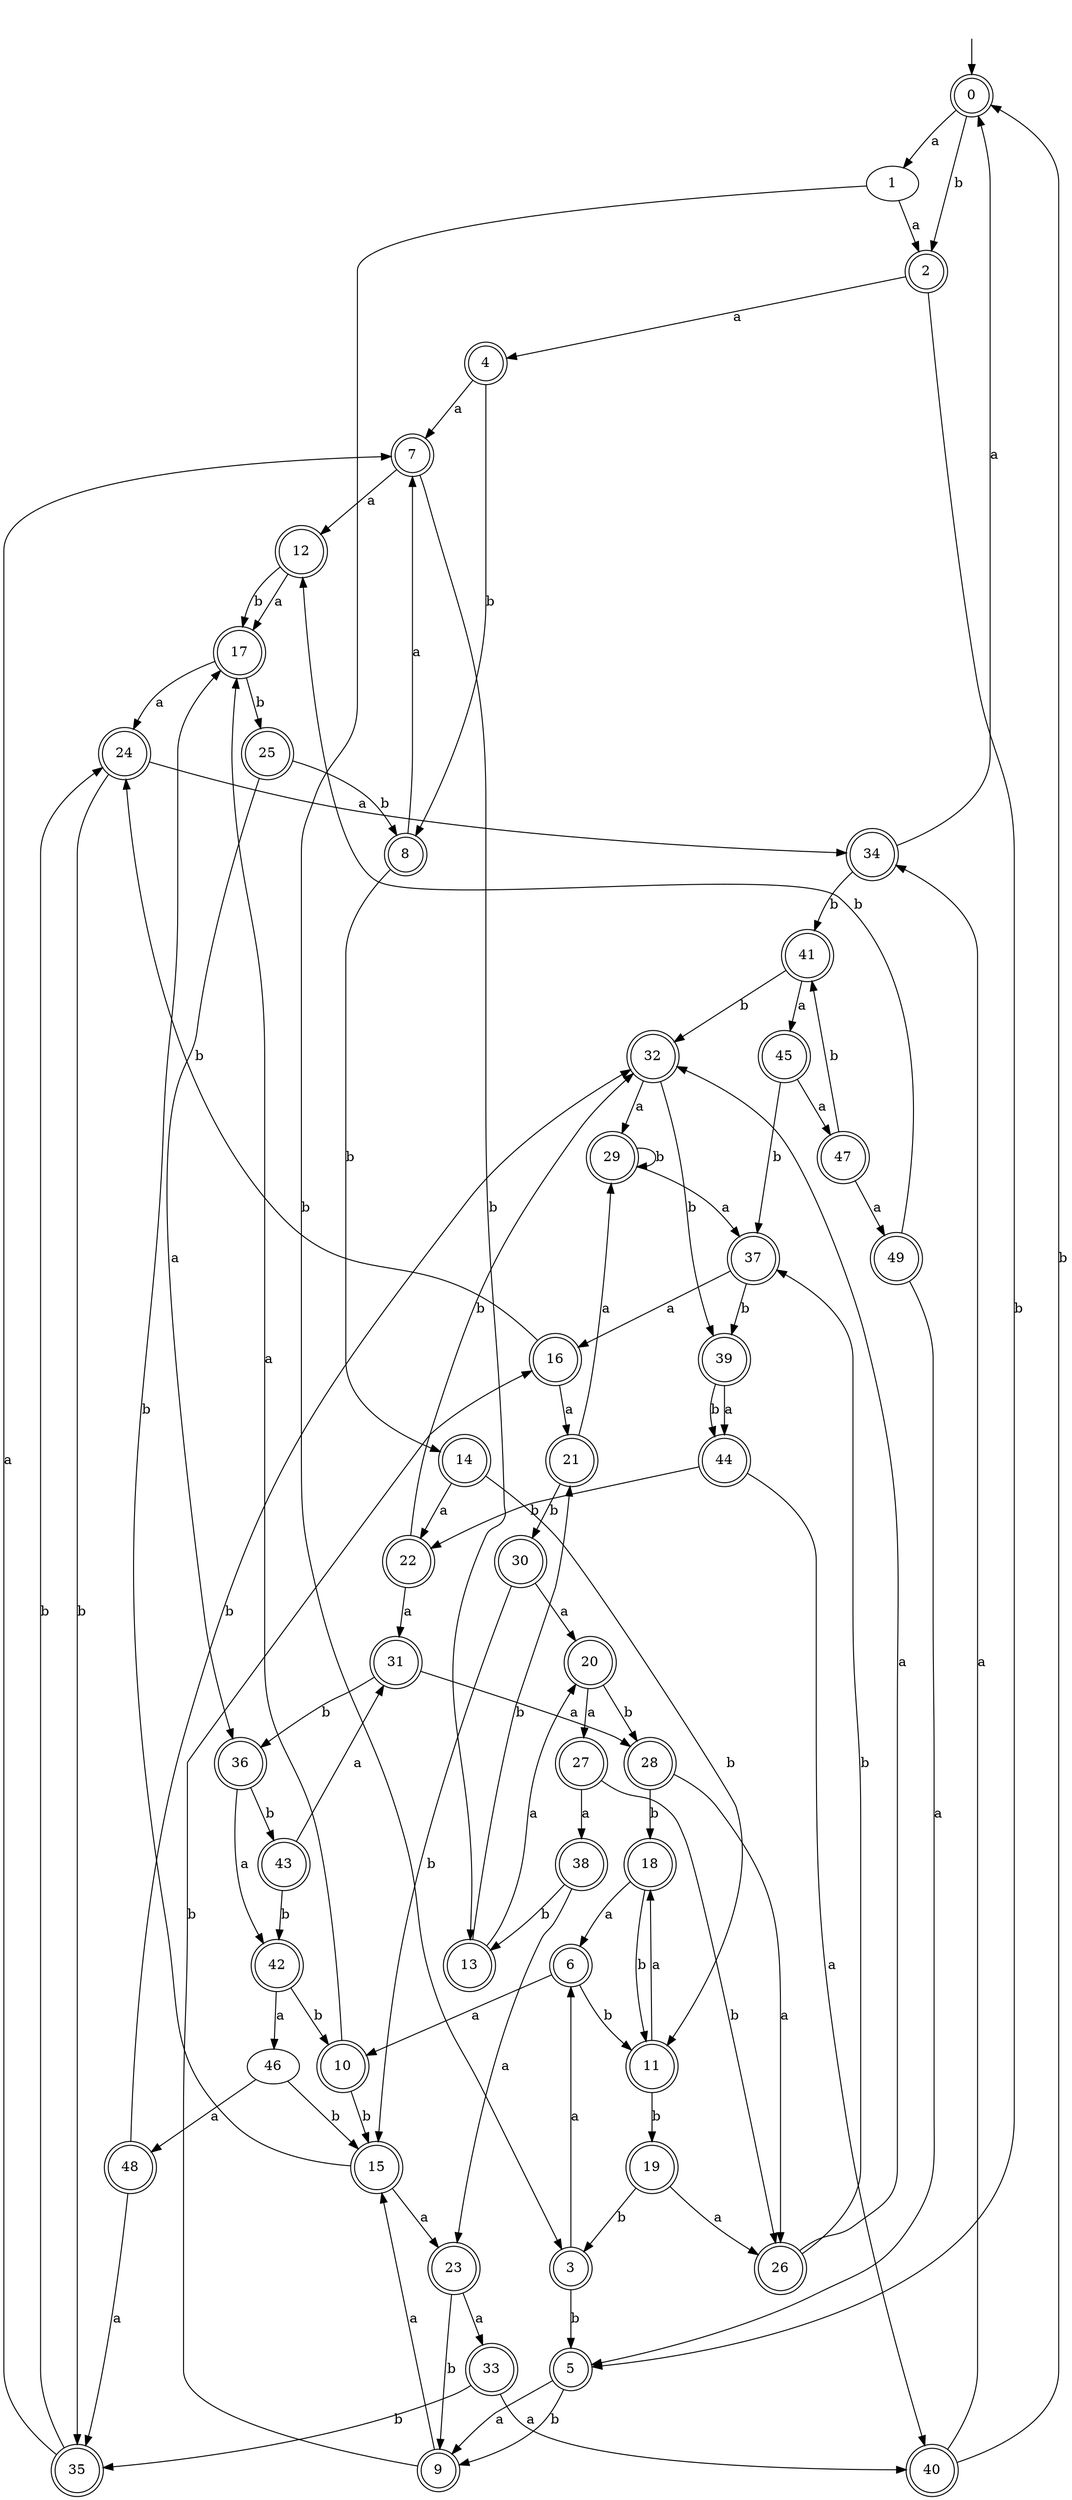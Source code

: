 digraph RandomDFA {
  __start0 [label="", shape=none];
  __start0 -> 0 [label=""];
  0 [shape=circle] [shape=doublecircle]
  0 -> 1 [label="a"]
  0 -> 2 [label="b"]
  1
  1 -> 2 [label="a"]
  1 -> 3 [label="b"]
  2 [shape=doublecircle]
  2 -> 4 [label="a"]
  2 -> 5 [label="b"]
  3 [shape=doublecircle]
  3 -> 6 [label="a"]
  3 -> 5 [label="b"]
  4 [shape=doublecircle]
  4 -> 7 [label="a"]
  4 -> 8 [label="b"]
  5 [shape=doublecircle]
  5 -> 9 [label="a"]
  5 -> 9 [label="b"]
  6 [shape=doublecircle]
  6 -> 10 [label="a"]
  6 -> 11 [label="b"]
  7 [shape=doublecircle]
  7 -> 12 [label="a"]
  7 -> 13 [label="b"]
  8 [shape=doublecircle]
  8 -> 7 [label="a"]
  8 -> 14 [label="b"]
  9 [shape=doublecircle]
  9 -> 15 [label="a"]
  9 -> 16 [label="b"]
  10 [shape=doublecircle]
  10 -> 17 [label="a"]
  10 -> 15 [label="b"]
  11 [shape=doublecircle]
  11 -> 18 [label="a"]
  11 -> 19 [label="b"]
  12 [shape=doublecircle]
  12 -> 17 [label="a"]
  12 -> 17 [label="b"]
  13 [shape=doublecircle]
  13 -> 20 [label="a"]
  13 -> 21 [label="b"]
  14 [shape=doublecircle]
  14 -> 22 [label="a"]
  14 -> 11 [label="b"]
  15 [shape=doublecircle]
  15 -> 23 [label="a"]
  15 -> 17 [label="b"]
  16 [shape=doublecircle]
  16 -> 21 [label="a"]
  16 -> 24 [label="b"]
  17 [shape=doublecircle]
  17 -> 24 [label="a"]
  17 -> 25 [label="b"]
  18 [shape=doublecircle]
  18 -> 6 [label="a"]
  18 -> 11 [label="b"]
  19 [shape=doublecircle]
  19 -> 26 [label="a"]
  19 -> 3 [label="b"]
  20 [shape=doublecircle]
  20 -> 27 [label="a"]
  20 -> 28 [label="b"]
  21 [shape=doublecircle]
  21 -> 29 [label="a"]
  21 -> 30 [label="b"]
  22 [shape=doublecircle]
  22 -> 31 [label="a"]
  22 -> 32 [label="b"]
  23 [shape=doublecircle]
  23 -> 33 [label="a"]
  23 -> 9 [label="b"]
  24 [shape=doublecircle]
  24 -> 34 [label="a"]
  24 -> 35 [label="b"]
  25 [shape=doublecircle]
  25 -> 36 [label="a"]
  25 -> 8 [label="b"]
  26 [shape=doublecircle]
  26 -> 32 [label="a"]
  26 -> 37 [label="b"]
  27 [shape=doublecircle]
  27 -> 38 [label="a"]
  27 -> 26 [label="b"]
  28 [shape=doublecircle]
  28 -> 26 [label="a"]
  28 -> 18 [label="b"]
  29 [shape=doublecircle]
  29 -> 37 [label="a"]
  29 -> 29 [label="b"]
  30 [shape=doublecircle]
  30 -> 20 [label="a"]
  30 -> 15 [label="b"]
  31 [shape=doublecircle]
  31 -> 28 [label="a"]
  31 -> 36 [label="b"]
  32 [shape=doublecircle]
  32 -> 29 [label="a"]
  32 -> 39 [label="b"]
  33 [shape=doublecircle]
  33 -> 40 [label="a"]
  33 -> 35 [label="b"]
  34 [shape=doublecircle]
  34 -> 0 [label="a"]
  34 -> 41 [label="b"]
  35 [shape=doublecircle]
  35 -> 7 [label="a"]
  35 -> 24 [label="b"]
  36 [shape=doublecircle]
  36 -> 42 [label="a"]
  36 -> 43 [label="b"]
  37 [shape=doublecircle]
  37 -> 16 [label="a"]
  37 -> 39 [label="b"]
  38 [shape=doublecircle]
  38 -> 23 [label="a"]
  38 -> 13 [label="b"]
  39 [shape=doublecircle]
  39 -> 44 [label="a"]
  39 -> 44 [label="b"]
  40 [shape=doublecircle]
  40 -> 34 [label="a"]
  40 -> 0 [label="b"]
  41 [shape=doublecircle]
  41 -> 45 [label="a"]
  41 -> 32 [label="b"]
  42 [shape=doublecircle]
  42 -> 46 [label="a"]
  42 -> 10 [label="b"]
  43 [shape=doublecircle]
  43 -> 31 [label="a"]
  43 -> 42 [label="b"]
  44 [shape=doublecircle]
  44 -> 40 [label="a"]
  44 -> 22 [label="b"]
  45 [shape=doublecircle]
  45 -> 47 [label="a"]
  45 -> 37 [label="b"]
  46
  46 -> 48 [label="a"]
  46 -> 15 [label="b"]
  47 [shape=doublecircle]
  47 -> 49 [label="a"]
  47 -> 41 [label="b"]
  48 [shape=doublecircle]
  48 -> 35 [label="a"]
  48 -> 32 [label="b"]
  49 [shape=doublecircle]
  49 -> 5 [label="a"]
  49 -> 12 [label="b"]
}

